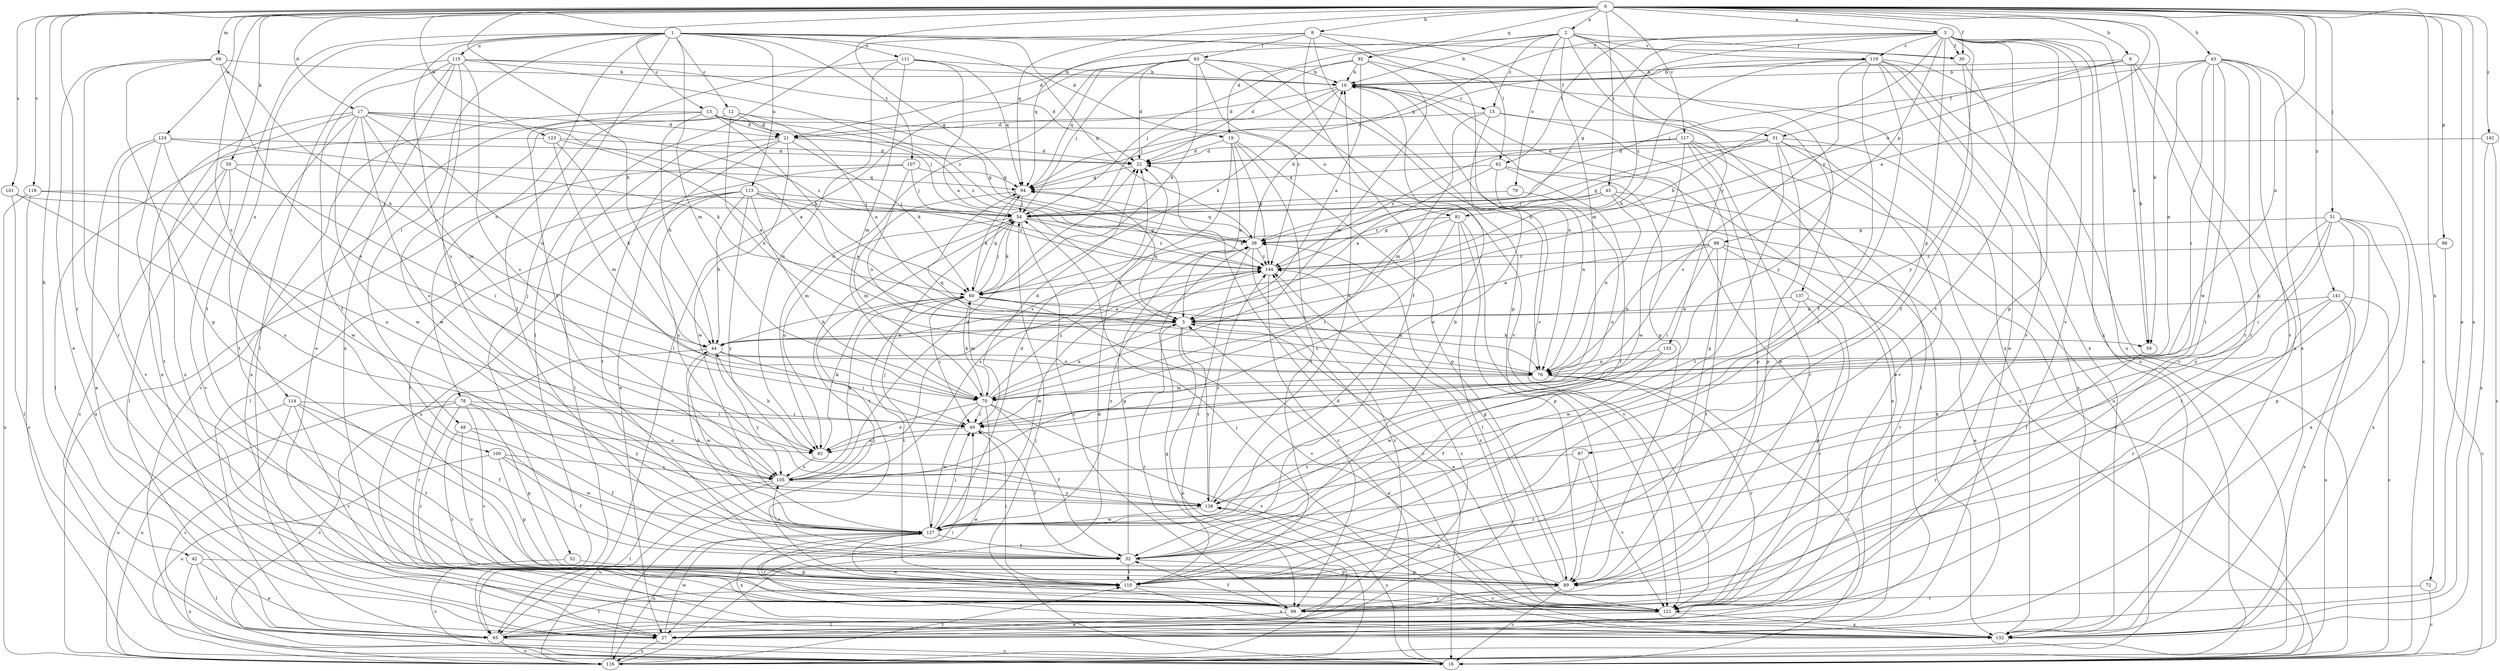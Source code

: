 strict digraph  {
0;
1;
2;
3;
5;
6;
8;
10;
12;
13;
15;
16;
17;
19;
21;
22;
27;
30;
31;
32;
38;
42;
43;
44;
45;
48;
49;
51;
52;
54;
55;
59;
60;
62;
63;
65;
66;
70;
72;
76;
78;
79;
81;
82;
86;
87;
88;
89;
92;
94;
99;
100;
101;
105;
107;
110;
111;
113;
114;
115;
116;
117;
118;
119;
121;
123;
124;
127;
132;
133;
137;
138;
141;
142;
144;
0 -> 2  [label=a];
0 -> 3  [label=a];
0 -> 5  [label=a];
0 -> 6  [label=b];
0 -> 8  [label=b];
0 -> 17  [label=d];
0 -> 27  [label=e];
0 -> 30  [label=f];
0 -> 38  [label=g];
0 -> 42  [label=h];
0 -> 43  [label=h];
0 -> 44  [label=h];
0 -> 45  [label=i];
0 -> 51  [label=j];
0 -> 55  [label=k];
0 -> 59  [label=k];
0 -> 66  [label=m];
0 -> 72  [label=n];
0 -> 76  [label=n];
0 -> 86  [label=p];
0 -> 92  [label=q];
0 -> 94  [label=q];
0 -> 99  [label=r];
0 -> 100  [label=s];
0 -> 101  [label=s];
0 -> 117  [label=v];
0 -> 118  [label=v];
0 -> 123  [label=w];
0 -> 124  [label=w];
0 -> 132  [label=x];
0 -> 141  [label=z];
0 -> 142  [label=z];
1 -> 12  [label=c];
1 -> 13  [label=c];
1 -> 19  [label=d];
1 -> 30  [label=f];
1 -> 38  [label=g];
1 -> 48  [label=i];
1 -> 52  [label=j];
1 -> 62  [label=l];
1 -> 70  [label=m];
1 -> 78  [label=o];
1 -> 105  [label=s];
1 -> 107  [label=t];
1 -> 110  [label=t];
1 -> 111  [label=u];
1 -> 113  [label=u];
1 -> 114  [label=u];
1 -> 115  [label=u];
2 -> 10  [label=b];
2 -> 15  [label=c];
2 -> 19  [label=d];
2 -> 21  [label=d];
2 -> 30  [label=f];
2 -> 70  [label=m];
2 -> 79  [label=o];
2 -> 119  [label=v];
2 -> 133  [label=y];
2 -> 137  [label=y];
2 -> 138  [label=y];
3 -> 30  [label=f];
3 -> 38  [label=g];
3 -> 44  [label=h];
3 -> 59  [label=k];
3 -> 62  [label=l];
3 -> 87  [label=p];
3 -> 88  [label=p];
3 -> 89  [label=p];
3 -> 94  [label=q];
3 -> 110  [label=t];
3 -> 116  [label=u];
3 -> 119  [label=v];
3 -> 121  [label=v];
3 -> 132  [label=x];
3 -> 138  [label=y];
3 -> 144  [label=z];
5 -> 44  [label=h];
5 -> 59  [label=k];
5 -> 94  [label=q];
5 -> 99  [label=r];
5 -> 116  [label=u];
5 -> 138  [label=y];
6 -> 10  [label=b];
6 -> 31  [label=f];
6 -> 59  [label=k];
6 -> 81  [label=o];
6 -> 99  [label=r];
6 -> 132  [label=x];
8 -> 31  [label=f];
8 -> 32  [label=f];
8 -> 63  [label=l];
8 -> 65  [label=l];
8 -> 89  [label=p];
8 -> 94  [label=q];
8 -> 121  [label=v];
10 -> 15  [label=c];
10 -> 21  [label=d];
10 -> 54  [label=j];
10 -> 60  [label=k];
10 -> 76  [label=n];
10 -> 89  [label=p];
12 -> 5  [label=a];
12 -> 16  [label=c];
12 -> 21  [label=d];
12 -> 38  [label=g];
12 -> 76  [label=n];
12 -> 127  [label=w];
13 -> 21  [label=d];
13 -> 27  [label=e];
13 -> 44  [label=h];
13 -> 54  [label=j];
13 -> 60  [label=k];
13 -> 81  [label=o];
13 -> 105  [label=s];
13 -> 144  [label=z];
15 -> 21  [label=d];
15 -> 27  [label=e];
15 -> 70  [label=m];
15 -> 89  [label=p];
15 -> 127  [label=w];
16 -> 5  [label=a];
16 -> 54  [label=j];
16 -> 138  [label=y];
17 -> 5  [label=a];
17 -> 21  [label=d];
17 -> 27  [label=e];
17 -> 70  [label=m];
17 -> 76  [label=n];
17 -> 105  [label=s];
17 -> 110  [label=t];
17 -> 127  [label=w];
17 -> 132  [label=x];
17 -> 144  [label=z];
19 -> 5  [label=a];
19 -> 22  [label=d];
19 -> 89  [label=p];
19 -> 105  [label=s];
19 -> 110  [label=t];
19 -> 144  [label=z];
21 -> 22  [label=d];
21 -> 27  [label=e];
21 -> 60  [label=k];
21 -> 65  [label=l];
21 -> 110  [label=t];
21 -> 127  [label=w];
22 -> 94  [label=q];
27 -> 116  [label=u];
27 -> 127  [label=w];
30 -> 32  [label=f];
30 -> 121  [label=v];
31 -> 22  [label=d];
31 -> 38  [label=g];
31 -> 54  [label=j];
31 -> 89  [label=p];
31 -> 110  [label=t];
31 -> 116  [label=u];
31 -> 121  [label=v];
31 -> 132  [label=x];
32 -> 10  [label=b];
32 -> 38  [label=g];
32 -> 89  [label=p];
32 -> 105  [label=s];
32 -> 110  [label=t];
38 -> 10  [label=b];
38 -> 16  [label=c];
38 -> 94  [label=q];
38 -> 105  [label=s];
38 -> 110  [label=t];
38 -> 144  [label=z];
42 -> 27  [label=e];
42 -> 65  [label=l];
42 -> 89  [label=p];
42 -> 116  [label=u];
43 -> 10  [label=b];
43 -> 16  [label=c];
43 -> 49  [label=i];
43 -> 54  [label=j];
43 -> 76  [label=n];
43 -> 99  [label=r];
43 -> 110  [label=t];
43 -> 121  [label=v];
43 -> 127  [label=w];
43 -> 132  [label=x];
44 -> 49  [label=i];
44 -> 76  [label=n];
44 -> 99  [label=r];
44 -> 127  [label=w];
44 -> 138  [label=y];
45 -> 16  [label=c];
45 -> 54  [label=j];
45 -> 60  [label=k];
45 -> 76  [label=n];
45 -> 132  [label=x];
45 -> 144  [label=z];
48 -> 32  [label=f];
48 -> 82  [label=o];
48 -> 99  [label=r];
48 -> 121  [label=v];
49 -> 22  [label=d];
49 -> 32  [label=f];
49 -> 82  [label=o];
51 -> 27  [label=e];
51 -> 38  [label=g];
51 -> 49  [label=i];
51 -> 76  [label=n];
51 -> 89  [label=p];
51 -> 110  [label=t];
51 -> 132  [label=x];
51 -> 138  [label=y];
52 -> 16  [label=c];
52 -> 89  [label=p];
54 -> 38  [label=g];
54 -> 60  [label=k];
54 -> 82  [label=o];
54 -> 99  [label=r];
54 -> 110  [label=t];
54 -> 144  [label=z];
55 -> 16  [label=c];
55 -> 49  [label=i];
55 -> 65  [label=l];
55 -> 94  [label=q];
55 -> 121  [label=v];
59 -> 99  [label=r];
60 -> 5  [label=a];
60 -> 44  [label=h];
60 -> 49  [label=i];
60 -> 54  [label=j];
60 -> 70  [label=m];
60 -> 76  [label=n];
60 -> 94  [label=q];
60 -> 110  [label=t];
60 -> 121  [label=v];
62 -> 5  [label=a];
62 -> 27  [label=e];
62 -> 32  [label=f];
62 -> 76  [label=n];
62 -> 94  [label=q];
63 -> 10  [label=b];
63 -> 22  [label=d];
63 -> 54  [label=j];
63 -> 60  [label=k];
63 -> 65  [label=l];
63 -> 76  [label=n];
63 -> 82  [label=o];
63 -> 94  [label=q];
63 -> 121  [label=v];
63 -> 144  [label=z];
65 -> 10  [label=b];
65 -> 16  [label=c];
65 -> 110  [label=t];
65 -> 116  [label=u];
65 -> 144  [label=z];
66 -> 10  [label=b];
66 -> 27  [label=e];
66 -> 44  [label=h];
66 -> 82  [label=o];
66 -> 89  [label=p];
66 -> 99  [label=r];
70 -> 5  [label=a];
70 -> 27  [label=e];
70 -> 32  [label=f];
70 -> 49  [label=i];
70 -> 60  [label=k];
70 -> 82  [label=o];
70 -> 121  [label=v];
70 -> 127  [label=w];
70 -> 144  [label=z];
72 -> 16  [label=c];
72 -> 99  [label=r];
76 -> 16  [label=c];
76 -> 70  [label=m];
76 -> 94  [label=q];
76 -> 121  [label=v];
78 -> 16  [label=c];
78 -> 49  [label=i];
78 -> 89  [label=p];
78 -> 99  [label=r];
78 -> 116  [label=u];
78 -> 121  [label=v];
78 -> 138  [label=y];
79 -> 54  [label=j];
79 -> 82  [label=o];
81 -> 38  [label=g];
81 -> 49  [label=i];
81 -> 65  [label=l];
81 -> 89  [label=p];
81 -> 105  [label=s];
81 -> 121  [label=v];
82 -> 44  [label=h];
82 -> 60  [label=k];
82 -> 105  [label=s];
86 -> 16  [label=c];
86 -> 144  [label=z];
87 -> 105  [label=s];
87 -> 110  [label=t];
87 -> 121  [label=v];
88 -> 5  [label=a];
88 -> 27  [label=e];
88 -> 49  [label=i];
88 -> 76  [label=n];
88 -> 110  [label=t];
88 -> 121  [label=v];
88 -> 144  [label=z];
89 -> 16  [label=c];
89 -> 38  [label=g];
89 -> 99  [label=r];
89 -> 138  [label=y];
92 -> 5  [label=a];
92 -> 10  [label=b];
92 -> 22  [label=d];
92 -> 54  [label=j];
92 -> 70  [label=m];
92 -> 132  [label=x];
94 -> 54  [label=j];
94 -> 60  [label=k];
94 -> 70  [label=m];
99 -> 27  [label=e];
99 -> 32  [label=f];
99 -> 127  [label=w];
99 -> 144  [label=z];
100 -> 32  [label=f];
100 -> 89  [label=p];
100 -> 105  [label=s];
100 -> 116  [label=u];
100 -> 127  [label=w];
101 -> 54  [label=j];
101 -> 65  [label=l];
101 -> 105  [label=s];
105 -> 22  [label=d];
105 -> 60  [label=k];
105 -> 65  [label=l];
105 -> 116  [label=u];
105 -> 138  [label=y];
107 -> 54  [label=j];
107 -> 65  [label=l];
107 -> 76  [label=n];
107 -> 94  [label=q];
107 -> 116  [label=u];
110 -> 49  [label=i];
110 -> 121  [label=v];
110 -> 132  [label=x];
111 -> 5  [label=a];
111 -> 10  [label=b];
111 -> 32  [label=f];
111 -> 70  [label=m];
111 -> 82  [label=o];
111 -> 94  [label=q];
113 -> 5  [label=a];
113 -> 44  [label=h];
113 -> 54  [label=j];
113 -> 70  [label=m];
113 -> 105  [label=s];
113 -> 110  [label=t];
113 -> 132  [label=x];
113 -> 138  [label=y];
113 -> 144  [label=z];
114 -> 16  [label=c];
114 -> 32  [label=f];
114 -> 49  [label=i];
114 -> 99  [label=r];
114 -> 110  [label=t];
114 -> 116  [label=u];
115 -> 10  [label=b];
115 -> 22  [label=d];
115 -> 27  [label=e];
115 -> 32  [label=f];
115 -> 65  [label=l];
115 -> 105  [label=s];
115 -> 132  [label=x];
115 -> 138  [label=y];
115 -> 144  [label=z];
116 -> 22  [label=d];
116 -> 38  [label=g];
116 -> 54  [label=j];
116 -> 110  [label=t];
117 -> 16  [label=c];
117 -> 22  [label=d];
117 -> 65  [label=l];
117 -> 89  [label=p];
117 -> 99  [label=r];
117 -> 127  [label=w];
117 -> 144  [label=z];
118 -> 16  [label=c];
118 -> 54  [label=j];
118 -> 82  [label=o];
118 -> 116  [label=u];
119 -> 10  [label=b];
119 -> 16  [label=c];
119 -> 27  [label=e];
119 -> 32  [label=f];
119 -> 44  [label=h];
119 -> 94  [label=q];
119 -> 105  [label=s];
119 -> 110  [label=t];
119 -> 116  [label=u];
119 -> 132  [label=x];
121 -> 5  [label=a];
121 -> 65  [label=l];
121 -> 132  [label=x];
121 -> 144  [label=z];
123 -> 5  [label=a];
123 -> 22  [label=d];
123 -> 44  [label=h];
123 -> 65  [label=l];
123 -> 70  [label=m];
124 -> 22  [label=d];
124 -> 27  [label=e];
124 -> 60  [label=k];
124 -> 110  [label=t];
124 -> 121  [label=v];
124 -> 127  [label=w];
127 -> 22  [label=d];
127 -> 32  [label=f];
127 -> 44  [label=h];
127 -> 49  [label=i];
127 -> 54  [label=j];
127 -> 99  [label=r];
127 -> 116  [label=u];
127 -> 132  [label=x];
127 -> 144  [label=z];
132 -> 22  [label=d];
132 -> 49  [label=i];
132 -> 54  [label=j];
133 -> 32  [label=f];
133 -> 76  [label=n];
133 -> 127  [label=w];
137 -> 5  [label=a];
137 -> 89  [label=p];
137 -> 121  [label=v];
137 -> 127  [label=w];
138 -> 10  [label=b];
138 -> 127  [label=w];
138 -> 144  [label=z];
141 -> 5  [label=a];
141 -> 16  [label=c];
141 -> 32  [label=f];
141 -> 99  [label=r];
141 -> 116  [label=u];
141 -> 132  [label=x];
142 -> 16  [label=c];
142 -> 22  [label=d];
142 -> 132  [label=x];
144 -> 60  [label=k];
144 -> 99  [label=r];
144 -> 127  [label=w];
}

